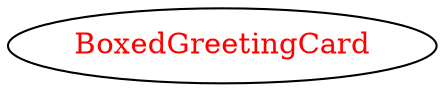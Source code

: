 digraph dependencyGraph {
 concentrate=true;
 ranksep="2.0";
 rankdir="LR"; 
 splines="ortho";
"BoxedGreetingCard" [fontcolor="red"];
}